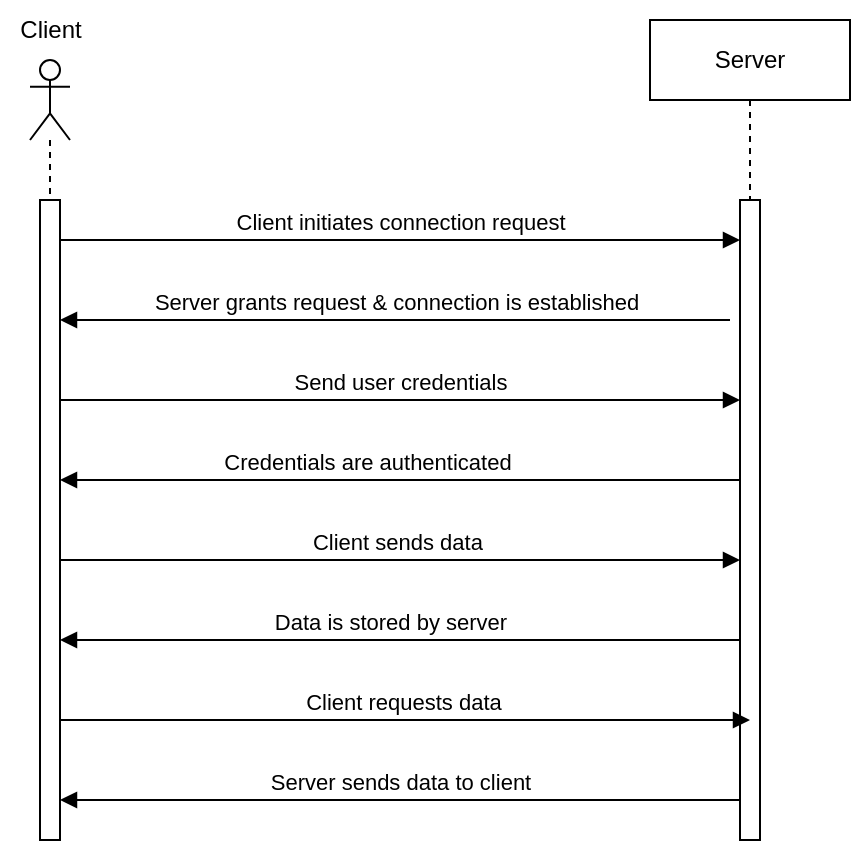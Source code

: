 <mxfile version="26.2.9">
  <diagram name="Page-1" id="2YBvvXClWsGukQMizWep">
    <mxGraphModel grid="1" page="1" gridSize="10" guides="1" tooltips="1" connect="1" arrows="1" fold="1" pageScale="1" pageWidth="850" pageHeight="1100" math="0" shadow="0">
      <root>
        <mxCell id="0" />
        <mxCell id="1" parent="0" />
        <mxCell id="bWQkxSD9TddXllntM4Tk-3" value="" style="html=1;points=[[0,0,0,0,5],[0,1,0,0,-5],[1,0,0,0,5],[1,1,0,0,-5]];perimeter=orthogonalPerimeter;outlineConnect=0;targetShapes=umlLifeline;portConstraint=eastwest;newEdgeStyle={&quot;curved&quot;:0,&quot;rounded&quot;:0};" vertex="1" parent="1">
          <mxGeometry x="515" y="160" width="10" height="320" as="geometry" />
        </mxCell>
        <mxCell id="bWQkxSD9TddXllntM4Tk-4" value="" style="html=1;points=[[0,0,0,0,5],[0,1,0,0,-5],[1,0,0,0,5],[1,1,0,0,-5]];perimeter=orthogonalPerimeter;outlineConnect=0;targetShapes=umlLifeline;portConstraint=eastwest;newEdgeStyle={&quot;curved&quot;:0,&quot;rounded&quot;:0};" vertex="1" parent="1">
          <mxGeometry x="165" y="160" width="10" height="320" as="geometry" />
        </mxCell>
        <mxCell id="bWQkxSD9TddXllntM4Tk-5" value="Server" style="shape=umlLifeline;perimeter=lifelinePerimeter;whiteSpace=wrap;html=1;container=1;dropTarget=0;collapsible=0;recursiveResize=0;outlineConnect=0;portConstraint=eastwest;newEdgeStyle={&quot;curved&quot;:0,&quot;rounded&quot;:0};" vertex="1" parent="1">
          <mxGeometry x="470" y="70" width="100" height="90" as="geometry" />
        </mxCell>
        <mxCell id="bWQkxSD9TddXllntM4Tk-6" value="" style="shape=umlLifeline;perimeter=lifelinePerimeter;whiteSpace=wrap;html=1;container=1;dropTarget=0;collapsible=0;recursiveResize=0;outlineConnect=0;portConstraint=eastwest;newEdgeStyle={&quot;curved&quot;:0,&quot;rounded&quot;:0};participant=umlActor;" vertex="1" parent="1">
          <mxGeometry x="160" y="90" width="20" height="70" as="geometry" />
        </mxCell>
        <mxCell id="bWQkxSD9TddXllntM4Tk-7" value="Client" style="text;html=1;align=center;verticalAlign=middle;resizable=0;points=[];autosize=1;strokeColor=none;fillColor=none;" vertex="1" parent="1">
          <mxGeometry x="145" y="60" width="50" height="30" as="geometry" />
        </mxCell>
        <mxCell id="bWQkxSD9TddXllntM4Tk-8" value="Client initiates connection request" style="html=1;verticalAlign=bottom;endArrow=block;curved=0;rounded=0;" edge="1" parent="1">
          <mxGeometry width="80" relative="1" as="geometry">
            <mxPoint x="175" y="180" as="sourcePoint" />
            <mxPoint x="515" y="180" as="targetPoint" />
          </mxGeometry>
        </mxCell>
        <mxCell id="bWQkxSD9TddXllntM4Tk-9" value="Server grants request &amp;amp; connection is established" style="html=1;verticalAlign=bottom;endArrow=block;curved=0;rounded=0;" edge="1" parent="1">
          <mxGeometry width="80" relative="1" as="geometry">
            <mxPoint x="510" y="220" as="sourcePoint" />
            <mxPoint x="175" y="220" as="targetPoint" />
            <Array as="points">
              <mxPoint x="340" y="220" />
            </Array>
            <mxPoint as="offset" />
          </mxGeometry>
        </mxCell>
        <mxCell id="bWQkxSD9TddXllntM4Tk-10" value="Send user credentials" style="html=1;verticalAlign=bottom;endArrow=block;curved=0;rounded=0;" edge="1" parent="1">
          <mxGeometry width="80" relative="1" as="geometry">
            <mxPoint x="175" y="260" as="sourcePoint" />
            <mxPoint x="515" y="260" as="targetPoint" />
          </mxGeometry>
        </mxCell>
        <mxCell id="bWQkxSD9TddXllntM4Tk-11" value="Credentials are authenticated&amp;nbsp;" style="html=1;verticalAlign=bottom;endArrow=block;curved=0;rounded=0;" edge="1" parent="1" source="bWQkxSD9TddXllntM4Tk-3" target="bWQkxSD9TddXllntM4Tk-4">
          <mxGeometry x="0.088" width="80" relative="1" as="geometry">
            <mxPoint x="370" y="299.58" as="sourcePoint" />
            <mxPoint x="310" y="299.58" as="targetPoint" />
            <Array as="points">
              <mxPoint x="320" y="300" />
            </Array>
            <mxPoint as="offset" />
          </mxGeometry>
        </mxCell>
        <mxCell id="bWQkxSD9TddXllntM4Tk-12" value="Client sends data&amp;nbsp;" style="html=1;verticalAlign=bottom;endArrow=block;curved=0;rounded=0;" edge="1" parent="1">
          <mxGeometry width="80" relative="1" as="geometry">
            <mxPoint x="175" y="340" as="sourcePoint" />
            <mxPoint x="515" y="340" as="targetPoint" />
            <Array as="points">
              <mxPoint x="270" y="340" />
              <mxPoint x="350" y="340" />
            </Array>
          </mxGeometry>
        </mxCell>
        <mxCell id="bWQkxSD9TddXllntM4Tk-15" value="Data is stored by server" style="html=1;verticalAlign=bottom;endArrow=block;curved=0;rounded=0;" edge="1" parent="1">
          <mxGeometry x="0.029" width="80" relative="1" as="geometry">
            <mxPoint x="515" y="380" as="sourcePoint" />
            <mxPoint x="175" y="380" as="targetPoint" />
            <Array as="points">
              <mxPoint x="350" y="380" />
            </Array>
            <mxPoint as="offset" />
          </mxGeometry>
        </mxCell>
        <mxCell id="bWQkxSD9TddXllntM4Tk-16" value="Client requests data&amp;nbsp;" style="html=1;verticalAlign=bottom;endArrow=block;curved=0;rounded=0;entryX=0.5;entryY=0.929;entryDx=0;entryDy=0;entryPerimeter=0;" edge="1" parent="1">
          <mxGeometry width="80" relative="1" as="geometry">
            <mxPoint x="175" y="420.0" as="sourcePoint" />
            <mxPoint x="520" y="420.0" as="targetPoint" />
          </mxGeometry>
        </mxCell>
        <mxCell id="bWQkxSD9TddXllntM4Tk-18" value="Server sends data to client" style="html=1;verticalAlign=bottom;endArrow=block;curved=0;rounded=0;" edge="1" parent="1">
          <mxGeometry width="80" relative="1" as="geometry">
            <mxPoint x="515" y="460" as="sourcePoint" />
            <mxPoint x="175" y="460" as="targetPoint" />
            <Array as="points" />
          </mxGeometry>
        </mxCell>
      </root>
    </mxGraphModel>
  </diagram>
</mxfile>
